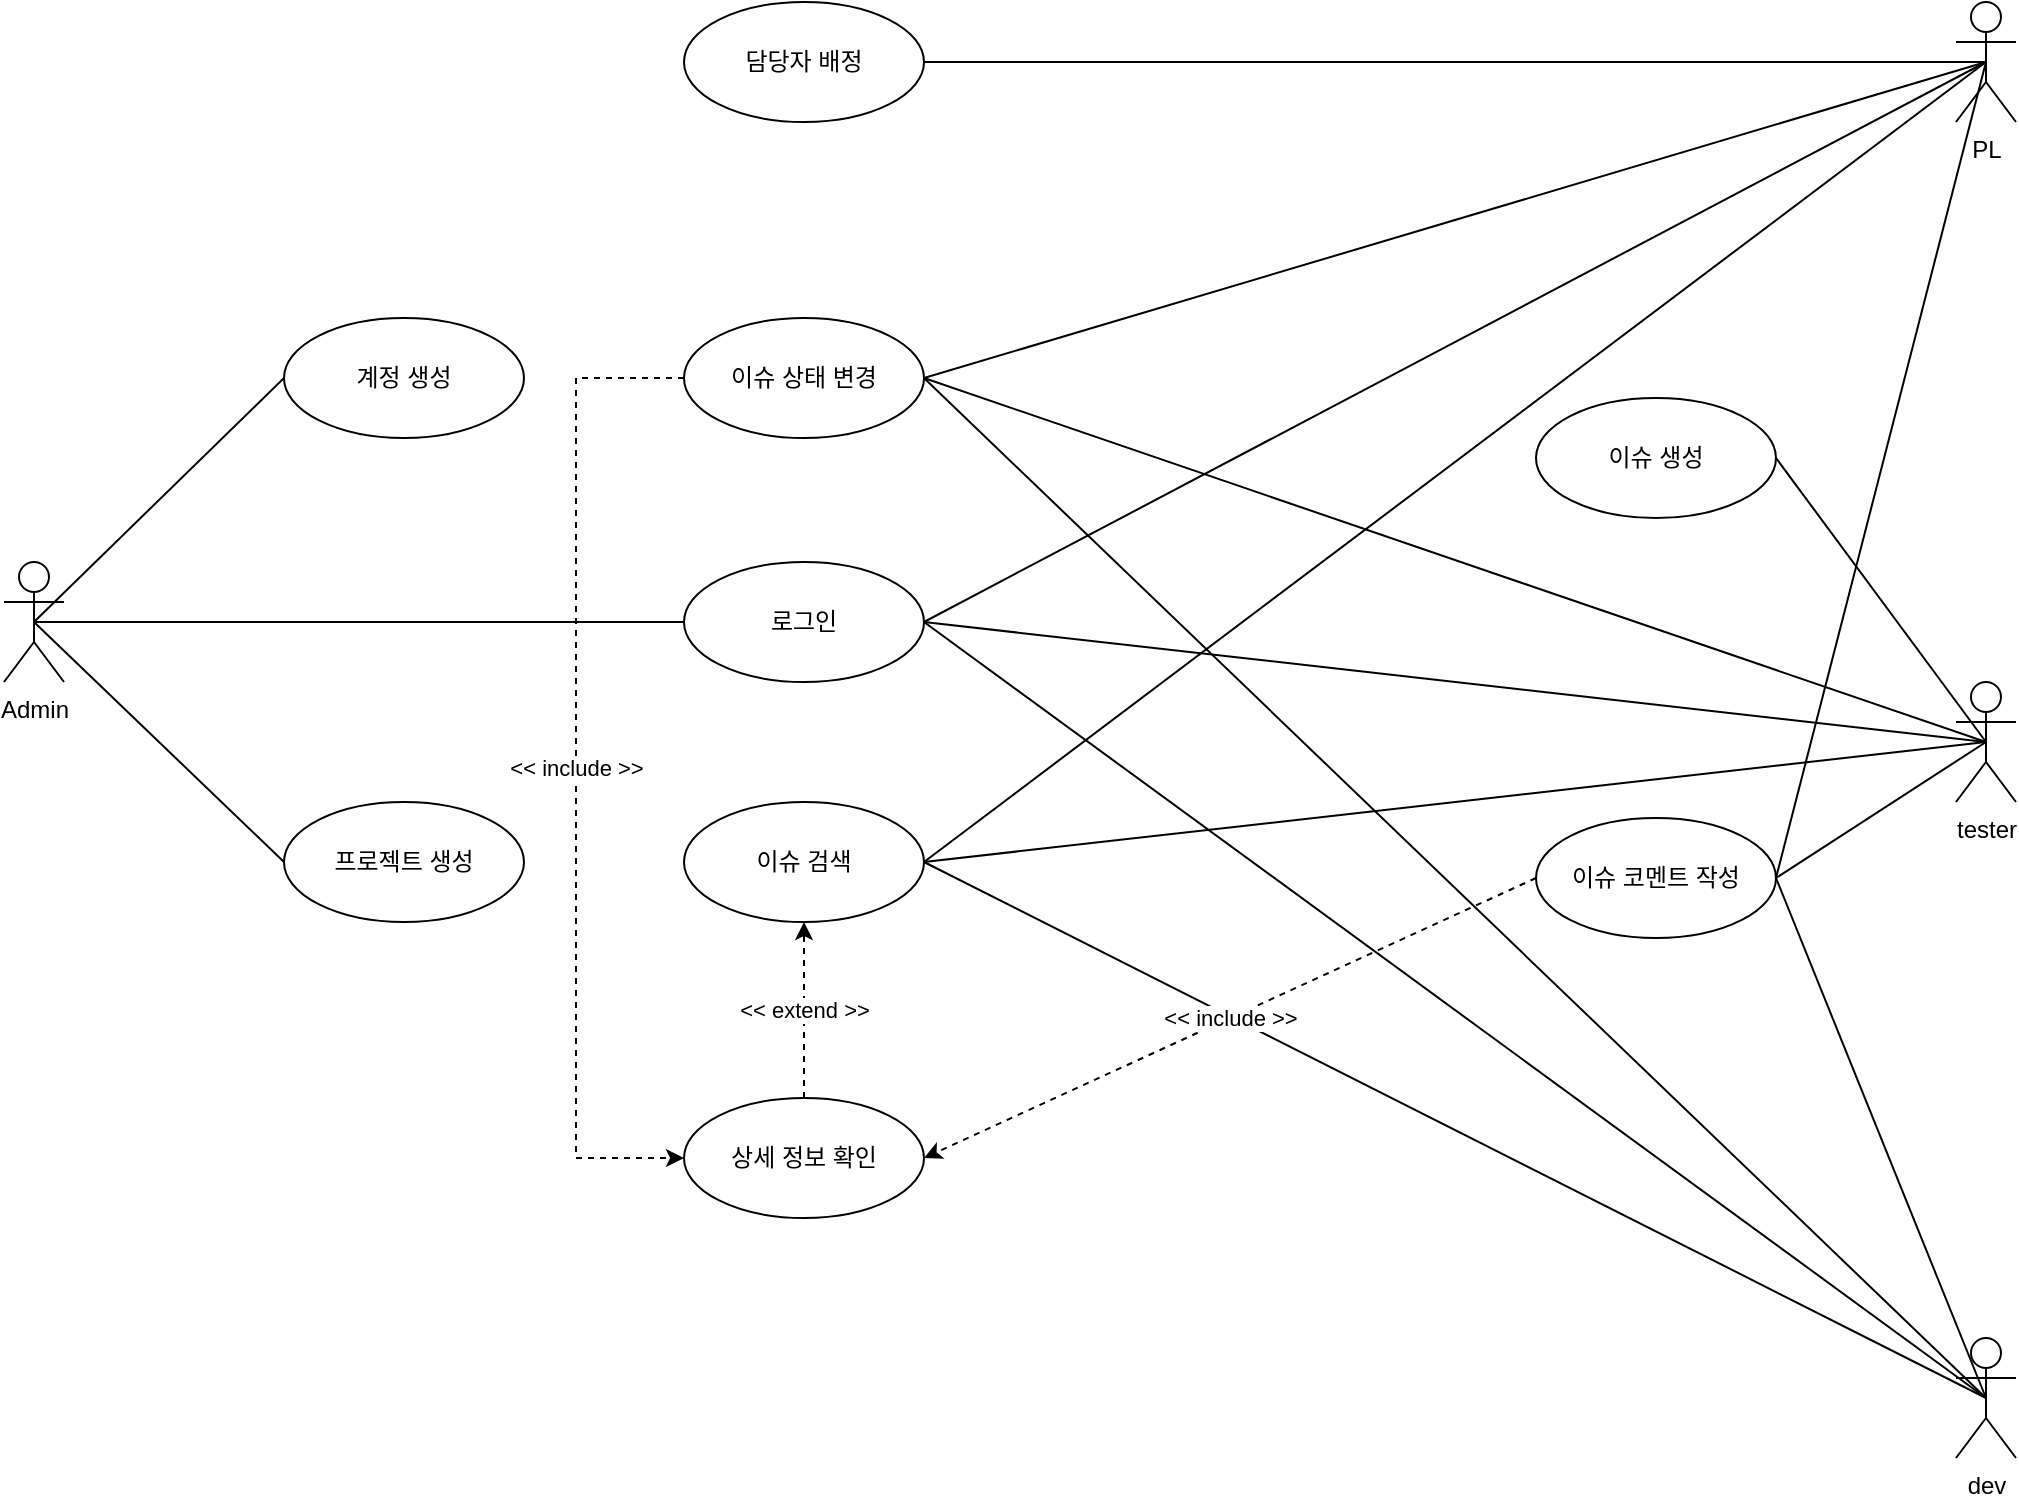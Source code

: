 <mxfile version="24.4.9" type="device">
  <diagram name="페이지-1" id="kTxHLPrTkegDMbKhw0Za">
    <mxGraphModel dx="1224" dy="816" grid="1" gridSize="10" guides="1" tooltips="1" connect="1" arrows="1" fold="1" page="1" pageScale="1" pageWidth="1169" pageHeight="1654" math="0" shadow="0">
      <root>
        <mxCell id="0" />
        <mxCell id="1" parent="0" />
        <mxCell id="8HF2tz-6oqBhK90V2NST-5" style="rounded=0;orthogonalLoop=1;jettySize=auto;html=1;exitX=0.5;exitY=0.5;exitDx=0;exitDy=0;exitPerimeter=0;entryX=0;entryY=0.5;entryDx=0;entryDy=0;endArrow=none;endFill=0;" edge="1" parent="1" source="T_pyh8g8CapDt7LugDOk-1" target="T_pyh8g8CapDt7LugDOk-13">
          <mxGeometry relative="1" as="geometry" />
        </mxCell>
        <mxCell id="8HF2tz-6oqBhK90V2NST-7" style="rounded=0;orthogonalLoop=1;jettySize=auto;html=1;exitX=0.5;exitY=0.5;exitDx=0;exitDy=0;exitPerimeter=0;entryX=0;entryY=0.5;entryDx=0;entryDy=0;endArrow=none;endFill=0;" edge="1" parent="1" source="T_pyh8g8CapDt7LugDOk-1" target="T_pyh8g8CapDt7LugDOk-19">
          <mxGeometry relative="1" as="geometry" />
        </mxCell>
        <mxCell id="8HF2tz-6oqBhK90V2NST-25" style="rounded=0;orthogonalLoop=1;jettySize=auto;html=1;exitX=0.5;exitY=0.5;exitDx=0;exitDy=0;exitPerimeter=0;entryX=0;entryY=0.5;entryDx=0;entryDy=0;endArrow=none;endFill=0;" edge="1" parent="1" source="T_pyh8g8CapDt7LugDOk-1" target="8HF2tz-6oqBhK90V2NST-24">
          <mxGeometry relative="1" as="geometry" />
        </mxCell>
        <mxCell id="T_pyh8g8CapDt7LugDOk-1" value="Admin" style="shape=umlActor;verticalLabelPosition=bottom;verticalAlign=top;html=1;outlineConnect=0;" parent="1" vertex="1">
          <mxGeometry x="34" y="532" width="30" height="60" as="geometry" />
        </mxCell>
        <mxCell id="8HF2tz-6oqBhK90V2NST-8" style="rounded=0;orthogonalLoop=1;jettySize=auto;html=1;exitX=0.5;exitY=0.5;exitDx=0;exitDy=0;exitPerimeter=0;entryX=1;entryY=0.5;entryDx=0;entryDy=0;endArrow=none;endFill=0;" edge="1" parent="1" source="T_pyh8g8CapDt7LugDOk-3" target="T_pyh8g8CapDt7LugDOk-36">
          <mxGeometry relative="1" as="geometry" />
        </mxCell>
        <mxCell id="8HF2tz-6oqBhK90V2NST-26" style="rounded=0;orthogonalLoop=1;jettySize=auto;html=1;exitX=0.5;exitY=0.5;exitDx=0;exitDy=0;exitPerimeter=0;entryX=1;entryY=0.5;entryDx=0;entryDy=0;endArrow=none;endFill=0;" edge="1" parent="1" source="T_pyh8g8CapDt7LugDOk-3" target="8HF2tz-6oqBhK90V2NST-24">
          <mxGeometry relative="1" as="geometry" />
        </mxCell>
        <mxCell id="8HF2tz-6oqBhK90V2NST-41" style="rounded=0;orthogonalLoop=1;jettySize=auto;html=1;exitX=0.5;exitY=0.5;exitDx=0;exitDy=0;exitPerimeter=0;entryX=1;entryY=0.5;entryDx=0;entryDy=0;endArrow=none;endFill=0;" edge="1" parent="1" source="T_pyh8g8CapDt7LugDOk-3" target="T_pyh8g8CapDt7LugDOk-26">
          <mxGeometry relative="1" as="geometry" />
        </mxCell>
        <mxCell id="8HF2tz-6oqBhK90V2NST-55" style="rounded=0;orthogonalLoop=1;jettySize=auto;html=1;exitX=0.5;exitY=0.5;exitDx=0;exitDy=0;exitPerimeter=0;endArrow=none;endFill=0;entryX=1;entryY=0.5;entryDx=0;entryDy=0;" edge="1" parent="1" source="T_pyh8g8CapDt7LugDOk-3" target="T_pyh8g8CapDt7LugDOk-23">
          <mxGeometry relative="1" as="geometry">
            <mxPoint x="680" y="690" as="targetPoint" />
          </mxGeometry>
        </mxCell>
        <mxCell id="8HF2tz-6oqBhK90V2NST-61" style="rounded=0;orthogonalLoop=1;jettySize=auto;html=1;exitX=0.5;exitY=0.5;exitDx=0;exitDy=0;exitPerimeter=0;entryX=1;entryY=0.5;entryDx=0;entryDy=0;endArrow=none;endFill=0;" edge="1" parent="1" source="T_pyh8g8CapDt7LugDOk-3" target="T_pyh8g8CapDt7LugDOk-29">
          <mxGeometry relative="1" as="geometry" />
        </mxCell>
        <mxCell id="T_pyh8g8CapDt7LugDOk-3" value="PL" style="shape=umlActor;verticalLabelPosition=bottom;verticalAlign=top;html=1;outlineConnect=0;" parent="1" vertex="1">
          <mxGeometry x="1010" y="252" width="30" height="60" as="geometry" />
        </mxCell>
        <mxCell id="8HF2tz-6oqBhK90V2NST-28" style="rounded=0;orthogonalLoop=1;jettySize=auto;html=1;exitX=0.5;exitY=0.5;exitDx=0;exitDy=0;exitPerimeter=0;entryX=1;entryY=0.5;entryDx=0;entryDy=0;endArrow=none;endFill=0;" edge="1" parent="1" source="T_pyh8g8CapDt7LugDOk-4" target="8HF2tz-6oqBhK90V2NST-24">
          <mxGeometry relative="1" as="geometry" />
        </mxCell>
        <mxCell id="8HF2tz-6oqBhK90V2NST-39" style="rounded=0;orthogonalLoop=1;jettySize=auto;html=1;exitX=0.5;exitY=0.5;exitDx=0;exitDy=0;exitPerimeter=0;entryX=1;entryY=0.5;entryDx=0;entryDy=0;endArrow=none;endFill=0;" edge="1" parent="1" source="T_pyh8g8CapDt7LugDOk-4" target="T_pyh8g8CapDt7LugDOk-26">
          <mxGeometry relative="1" as="geometry" />
        </mxCell>
        <mxCell id="8HF2tz-6oqBhK90V2NST-56" style="rounded=0;orthogonalLoop=1;jettySize=auto;html=1;exitX=0.5;exitY=0.5;exitDx=0;exitDy=0;exitPerimeter=0;entryX=1;entryY=0.5;entryDx=0;entryDy=0;endArrow=none;endFill=0;" edge="1" parent="1" source="T_pyh8g8CapDt7LugDOk-4" target="T_pyh8g8CapDt7LugDOk-23">
          <mxGeometry relative="1" as="geometry" />
        </mxCell>
        <mxCell id="8HF2tz-6oqBhK90V2NST-62" style="rounded=0;orthogonalLoop=1;jettySize=auto;html=1;exitX=0.5;exitY=0.5;exitDx=0;exitDy=0;exitPerimeter=0;entryX=1;entryY=0.5;entryDx=0;entryDy=0;endArrow=none;endFill=0;" edge="1" parent="1" source="T_pyh8g8CapDt7LugDOk-4" target="T_pyh8g8CapDt7LugDOk-29">
          <mxGeometry relative="1" as="geometry" />
        </mxCell>
        <mxCell id="T_pyh8g8CapDt7LugDOk-4" value="dev" style="shape=umlActor;verticalLabelPosition=bottom;verticalAlign=top;html=1;outlineConnect=0;" parent="1" vertex="1">
          <mxGeometry x="1010" y="920" width="30" height="60" as="geometry" />
        </mxCell>
        <mxCell id="8HF2tz-6oqBhK90V2NST-27" style="rounded=0;orthogonalLoop=1;jettySize=auto;html=1;exitX=0.5;exitY=0.5;exitDx=0;exitDy=0;exitPerimeter=0;entryX=1;entryY=0.5;entryDx=0;entryDy=0;endArrow=none;endFill=0;" edge="1" parent="1" source="T_pyh8g8CapDt7LugDOk-9" target="8HF2tz-6oqBhK90V2NST-24">
          <mxGeometry relative="1" as="geometry" />
        </mxCell>
        <mxCell id="8HF2tz-6oqBhK90V2NST-40" style="rounded=0;orthogonalLoop=1;jettySize=auto;html=1;exitX=0.5;exitY=0.5;exitDx=0;exitDy=0;exitPerimeter=0;entryX=1;entryY=0.5;entryDx=0;entryDy=0;endArrow=none;endFill=0;" edge="1" parent="1" source="T_pyh8g8CapDt7LugDOk-9" target="T_pyh8g8CapDt7LugDOk-26">
          <mxGeometry relative="1" as="geometry" />
        </mxCell>
        <mxCell id="8HF2tz-6oqBhK90V2NST-45" style="rounded=0;orthogonalLoop=1;jettySize=auto;html=1;exitX=0.5;exitY=0.5;exitDx=0;exitDy=0;exitPerimeter=0;entryX=1;entryY=0.5;entryDx=0;entryDy=0;endArrow=none;endFill=0;" edge="1" parent="1" source="T_pyh8g8CapDt7LugDOk-9" target="T_pyh8g8CapDt7LugDOk-22">
          <mxGeometry relative="1" as="geometry" />
        </mxCell>
        <mxCell id="8HF2tz-6oqBhK90V2NST-54" style="rounded=0;orthogonalLoop=1;jettySize=auto;html=1;exitX=0.5;exitY=0.5;exitDx=0;exitDy=0;exitPerimeter=0;entryX=1;entryY=0.5;entryDx=0;entryDy=0;endArrow=none;endFill=0;" edge="1" parent="1" source="T_pyh8g8CapDt7LugDOk-9" target="T_pyh8g8CapDt7LugDOk-23">
          <mxGeometry relative="1" as="geometry" />
        </mxCell>
        <mxCell id="8HF2tz-6oqBhK90V2NST-60" style="rounded=0;orthogonalLoop=1;jettySize=auto;html=1;exitX=0.5;exitY=0.5;exitDx=0;exitDy=0;exitPerimeter=0;entryX=1;entryY=0.5;entryDx=0;entryDy=0;endArrow=none;endFill=0;" edge="1" parent="1" source="T_pyh8g8CapDt7LugDOk-9" target="T_pyh8g8CapDt7LugDOk-29">
          <mxGeometry relative="1" as="geometry" />
        </mxCell>
        <mxCell id="T_pyh8g8CapDt7LugDOk-9" value="tester" style="shape=umlActor;verticalLabelPosition=bottom;verticalAlign=top;html=1;outlineConnect=0;" parent="1" vertex="1">
          <mxGeometry x="1010" y="592" width="30" height="60" as="geometry" />
        </mxCell>
        <mxCell id="T_pyh8g8CapDt7LugDOk-13" value="계정 생성" style="ellipse;whiteSpace=wrap;html=1;" parent="1" vertex="1">
          <mxGeometry x="174" y="410" width="120" height="60" as="geometry" />
        </mxCell>
        <mxCell id="T_pyh8g8CapDt7LugDOk-19" value="프로젝트 생성" style="ellipse;whiteSpace=wrap;html=1;" parent="1" vertex="1">
          <mxGeometry x="174" y="652" width="120" height="60" as="geometry" />
        </mxCell>
        <mxCell id="T_pyh8g8CapDt7LugDOk-22" value="이슈 생성" style="ellipse;whiteSpace=wrap;html=1;" parent="1" vertex="1">
          <mxGeometry x="800" y="450" width="120" height="60" as="geometry" />
        </mxCell>
        <mxCell id="T_pyh8g8CapDt7LugDOk-23" value="이슈 코멘트 작성" style="ellipse;whiteSpace=wrap;html=1;" parent="1" vertex="1">
          <mxGeometry x="800" y="660" width="120" height="60" as="geometry" />
        </mxCell>
        <mxCell id="T_pyh8g8CapDt7LugDOk-26" value="이슈 검색" style="ellipse;whiteSpace=wrap;html=1;" parent="1" vertex="1">
          <mxGeometry x="374" y="652" width="120" height="60" as="geometry" />
        </mxCell>
        <mxCell id="T_pyh8g8CapDt7LugDOk-29" value="이슈 상태 변경" style="ellipse;whiteSpace=wrap;html=1;" parent="1" vertex="1">
          <mxGeometry x="374" y="410" width="120" height="60" as="geometry" />
        </mxCell>
        <mxCell id="T_pyh8g8CapDt7LugDOk-30" value="상세 정보 확인" style="ellipse;whiteSpace=wrap;html=1;" parent="1" vertex="1">
          <mxGeometry x="374" y="800" width="120" height="60" as="geometry" />
        </mxCell>
        <mxCell id="T_pyh8g8CapDt7LugDOk-36" value="담당자 배정" style="ellipse;whiteSpace=wrap;html=1;" parent="1" vertex="1">
          <mxGeometry x="374" y="252" width="120" height="60" as="geometry" />
        </mxCell>
        <mxCell id="8HF2tz-6oqBhK90V2NST-24" value="로그인" style="ellipse;whiteSpace=wrap;html=1;" vertex="1" parent="1">
          <mxGeometry x="374" y="532" width="120" height="60" as="geometry" />
        </mxCell>
        <mxCell id="8HF2tz-6oqBhK90V2NST-32" value="" style="endArrow=classic;html=1;rounded=0;exitX=0.5;exitY=0;exitDx=0;exitDy=0;entryX=0.5;entryY=1;entryDx=0;entryDy=0;dashed=1;" edge="1" parent="1" source="T_pyh8g8CapDt7LugDOk-30" target="T_pyh8g8CapDt7LugDOk-26">
          <mxGeometry relative="1" as="geometry">
            <mxPoint x="444" y="332" as="sourcePoint" />
            <mxPoint x="444" y="422" as="targetPoint" />
          </mxGeometry>
        </mxCell>
        <mxCell id="8HF2tz-6oqBhK90V2NST-33" value="&amp;lt;&amp;lt; extend &amp;gt;&amp;gt;" style="edgeLabel;resizable=0;html=1;;align=center;verticalAlign=middle;" connectable="0" vertex="1" parent="8HF2tz-6oqBhK90V2NST-32">
          <mxGeometry relative="1" as="geometry" />
        </mxCell>
        <mxCell id="8HF2tz-6oqBhK90V2NST-34" value="" style="endArrow=classic;html=1;rounded=0;dashed=1;exitX=0;exitY=0.5;exitDx=0;exitDy=0;entryX=1;entryY=0.5;entryDx=0;entryDy=0;" edge="1" parent="1" source="T_pyh8g8CapDt7LugDOk-23" target="T_pyh8g8CapDt7LugDOk-30">
          <mxGeometry relative="1" as="geometry">
            <mxPoint x="560" y="810" as="sourcePoint" />
            <mxPoint x="590" y="920" as="targetPoint" />
          </mxGeometry>
        </mxCell>
        <mxCell id="8HF2tz-6oqBhK90V2NST-35" value="&amp;lt;&amp;lt; include &amp;gt;&amp;gt;" style="edgeLabel;resizable=0;html=1;;align=center;verticalAlign=middle;" connectable="0" vertex="1" parent="8HF2tz-6oqBhK90V2NST-34">
          <mxGeometry relative="1" as="geometry" />
        </mxCell>
        <mxCell id="8HF2tz-6oqBhK90V2NST-58" value="" style="endArrow=classic;html=1;rounded=0;exitX=0;exitY=0.5;exitDx=0;exitDy=0;entryX=0;entryY=0.5;entryDx=0;entryDy=0;dashed=1;edgeStyle=orthogonalEdgeStyle;" edge="1" parent="1" source="T_pyh8g8CapDt7LugDOk-29" target="T_pyh8g8CapDt7LugDOk-30">
          <mxGeometry relative="1" as="geometry">
            <mxPoint x="444" y="322" as="sourcePoint" />
            <mxPoint x="444" y="420" as="targetPoint" />
            <Array as="points">
              <mxPoint x="320" y="440" />
              <mxPoint x="320" y="830" />
            </Array>
          </mxGeometry>
        </mxCell>
        <mxCell id="8HF2tz-6oqBhK90V2NST-59" value="&amp;lt;&amp;lt; include &amp;gt;&amp;gt;" style="edgeLabel;resizable=0;html=1;;align=center;verticalAlign=middle;" connectable="0" vertex="1" parent="8HF2tz-6oqBhK90V2NST-58">
          <mxGeometry relative="1" as="geometry" />
        </mxCell>
      </root>
    </mxGraphModel>
  </diagram>
</mxfile>
